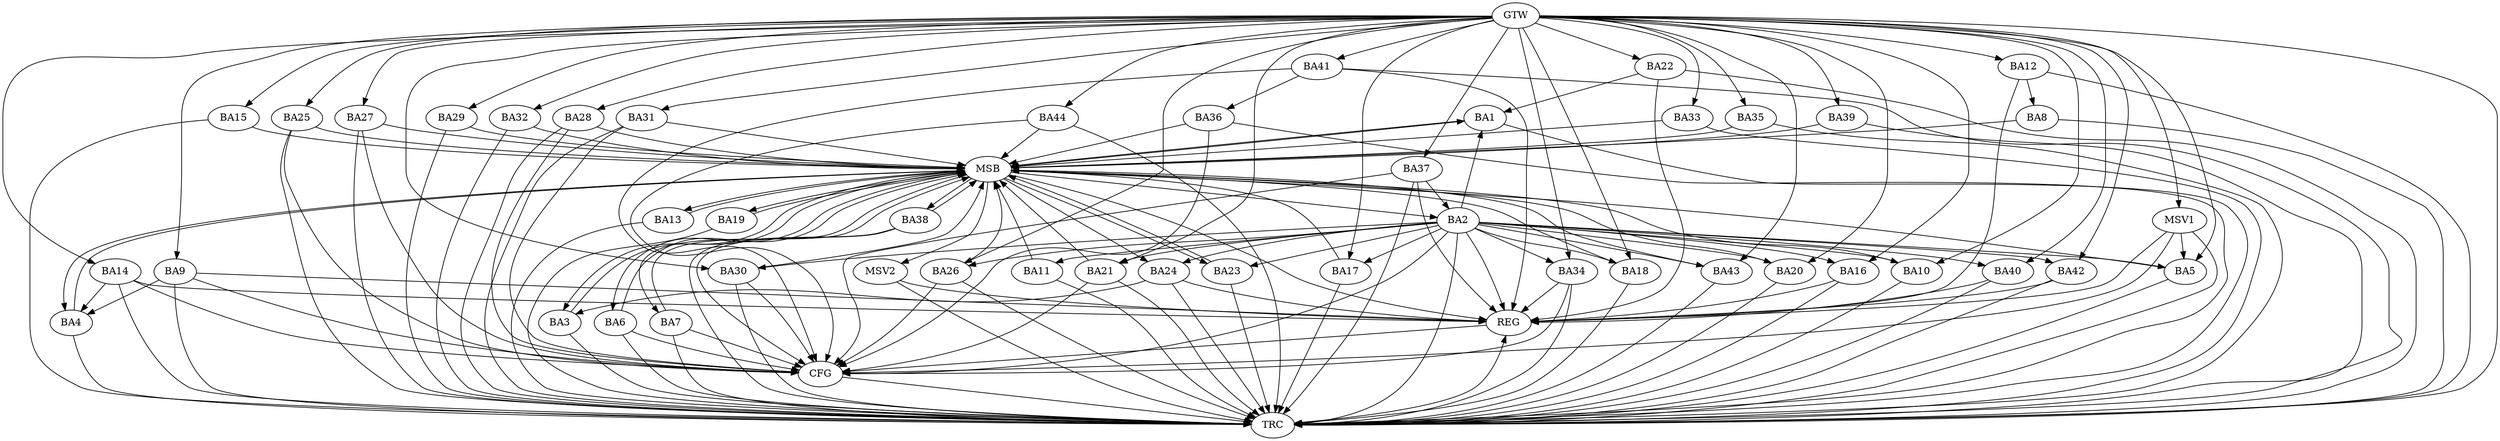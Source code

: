 strict digraph G {
  BA1 [ label="BA1" ];
  BA2 [ label="BA2" ];
  BA3 [ label="BA3" ];
  BA4 [ label="BA4" ];
  BA5 [ label="BA5" ];
  BA6 [ label="BA6" ];
  BA7 [ label="BA7" ];
  BA8 [ label="BA8" ];
  BA9 [ label="BA9" ];
  BA10 [ label="BA10" ];
  BA11 [ label="BA11" ];
  BA12 [ label="BA12" ];
  BA13 [ label="BA13" ];
  BA14 [ label="BA14" ];
  BA15 [ label="BA15" ];
  BA16 [ label="BA16" ];
  BA17 [ label="BA17" ];
  BA18 [ label="BA18" ];
  BA19 [ label="BA19" ];
  BA20 [ label="BA20" ];
  BA21 [ label="BA21" ];
  BA22 [ label="BA22" ];
  BA23 [ label="BA23" ];
  BA24 [ label="BA24" ];
  BA25 [ label="BA25" ];
  BA26 [ label="BA26" ];
  BA27 [ label="BA27" ];
  BA28 [ label="BA28" ];
  BA29 [ label="BA29" ];
  BA30 [ label="BA30" ];
  BA31 [ label="BA31" ];
  BA32 [ label="BA32" ];
  BA33 [ label="BA33" ];
  BA34 [ label="BA34" ];
  BA35 [ label="BA35" ];
  BA36 [ label="BA36" ];
  BA37 [ label="BA37" ];
  BA38 [ label="BA38" ];
  BA39 [ label="BA39" ];
  BA40 [ label="BA40" ];
  BA41 [ label="BA41" ];
  BA42 [ label="BA42" ];
  BA43 [ label="BA43" ];
  BA44 [ label="BA44" ];
  GTW [ label="GTW" ];
  REG [ label="REG" ];
  MSB [ label="MSB" ];
  CFG [ label="CFG" ];
  TRC [ label="TRC" ];
  MSV1 [ label="MSV1" ];
  MSV2 [ label="MSV2" ];
  BA2 -> BA1;
  BA9 -> BA4;
  BA12 -> BA8;
  BA14 -> BA4;
  BA22 -> BA1;
  BA24 -> BA3;
  BA37 -> BA2;
  BA41 -> BA36;
  GTW -> BA5;
  GTW -> BA9;
  GTW -> BA10;
  GTW -> BA12;
  GTW -> BA14;
  GTW -> BA15;
  GTW -> BA16;
  GTW -> BA17;
  GTW -> BA18;
  GTW -> BA20;
  GTW -> BA21;
  GTW -> BA22;
  GTW -> BA25;
  GTW -> BA26;
  GTW -> BA27;
  GTW -> BA28;
  GTW -> BA29;
  GTW -> BA30;
  GTW -> BA31;
  GTW -> BA32;
  GTW -> BA33;
  GTW -> BA34;
  GTW -> BA35;
  GTW -> BA37;
  GTW -> BA39;
  GTW -> BA40;
  GTW -> BA41;
  GTW -> BA42;
  GTW -> BA43;
  GTW -> BA44;
  BA2 -> REG;
  BA9 -> REG;
  BA12 -> REG;
  BA14 -> REG;
  BA16 -> REG;
  BA22 -> REG;
  BA24 -> REG;
  BA34 -> REG;
  BA37 -> REG;
  BA40 -> REG;
  BA41 -> REG;
  BA42 -> REG;
  BA1 -> MSB;
  MSB -> BA2;
  MSB -> REG;
  BA3 -> MSB;
  BA4 -> MSB;
  MSB -> BA1;
  BA5 -> MSB;
  BA6 -> MSB;
  BA7 -> MSB;
  MSB -> BA6;
  BA8 -> MSB;
  BA10 -> MSB;
  BA11 -> MSB;
  BA13 -> MSB;
  MSB -> BA4;
  BA15 -> MSB;
  BA17 -> MSB;
  BA18 -> MSB;
  BA19 -> MSB;
  BA20 -> MSB;
  BA21 -> MSB;
  BA23 -> MSB;
  MSB -> BA19;
  BA25 -> MSB;
  BA26 -> MSB;
  MSB -> BA13;
  BA27 -> MSB;
  MSB -> BA7;
  BA28 -> MSB;
  BA29 -> MSB;
  MSB -> BA23;
  BA30 -> MSB;
  BA31 -> MSB;
  BA32 -> MSB;
  MSB -> BA24;
  BA33 -> MSB;
  BA35 -> MSB;
  BA36 -> MSB;
  BA38 -> MSB;
  BA39 -> MSB;
  MSB -> BA3;
  BA43 -> MSB;
  MSB -> BA38;
  BA44 -> MSB;
  BA7 -> CFG;
  BA21 -> CFG;
  BA30 -> CFG;
  BA41 -> CFG;
  BA27 -> CFG;
  BA28 -> CFG;
  BA6 -> CFG;
  BA2 -> CFG;
  BA31 -> CFG;
  BA34 -> CFG;
  BA37 -> CFG;
  BA38 -> CFG;
  BA25 -> CFG;
  BA14 -> CFG;
  BA9 -> CFG;
  BA36 -> CFG;
  BA44 -> CFG;
  BA26 -> CFG;
  REG -> CFG;
  BA1 -> TRC;
  BA2 -> TRC;
  BA3 -> TRC;
  BA4 -> TRC;
  BA5 -> TRC;
  BA6 -> TRC;
  BA7 -> TRC;
  BA8 -> TRC;
  BA9 -> TRC;
  BA10 -> TRC;
  BA11 -> TRC;
  BA12 -> TRC;
  BA13 -> TRC;
  BA14 -> TRC;
  BA15 -> TRC;
  BA16 -> TRC;
  BA17 -> TRC;
  BA18 -> TRC;
  BA19 -> TRC;
  BA20 -> TRC;
  BA21 -> TRC;
  BA22 -> TRC;
  BA23 -> TRC;
  BA24 -> TRC;
  BA25 -> TRC;
  BA26 -> TRC;
  BA27 -> TRC;
  BA28 -> TRC;
  BA29 -> TRC;
  BA30 -> TRC;
  BA31 -> TRC;
  BA32 -> TRC;
  BA33 -> TRC;
  BA34 -> TRC;
  BA35 -> TRC;
  BA36 -> TRC;
  BA37 -> TRC;
  BA38 -> TRC;
  BA39 -> TRC;
  BA40 -> TRC;
  BA41 -> TRC;
  BA42 -> TRC;
  BA43 -> TRC;
  BA44 -> TRC;
  GTW -> TRC;
  CFG -> TRC;
  TRC -> REG;
  BA2 -> BA5;
  BA2 -> BA17;
  BA2 -> BA16;
  BA2 -> BA34;
  BA2 -> BA23;
  BA2 -> BA21;
  BA2 -> BA43;
  BA2 -> BA10;
  BA2 -> BA26;
  BA2 -> BA18;
  BA2 -> BA30;
  BA2 -> BA11;
  BA2 -> BA40;
  BA2 -> BA24;
  BA2 -> BA42;
  BA2 -> BA20;
  MSV1 -> BA5;
  GTW -> MSV1;
  MSV1 -> REG;
  MSV1 -> TRC;
  MSV1 -> CFG;
  MSB -> MSV2;
  MSV2 -> REG;
  MSV2 -> TRC;
}

